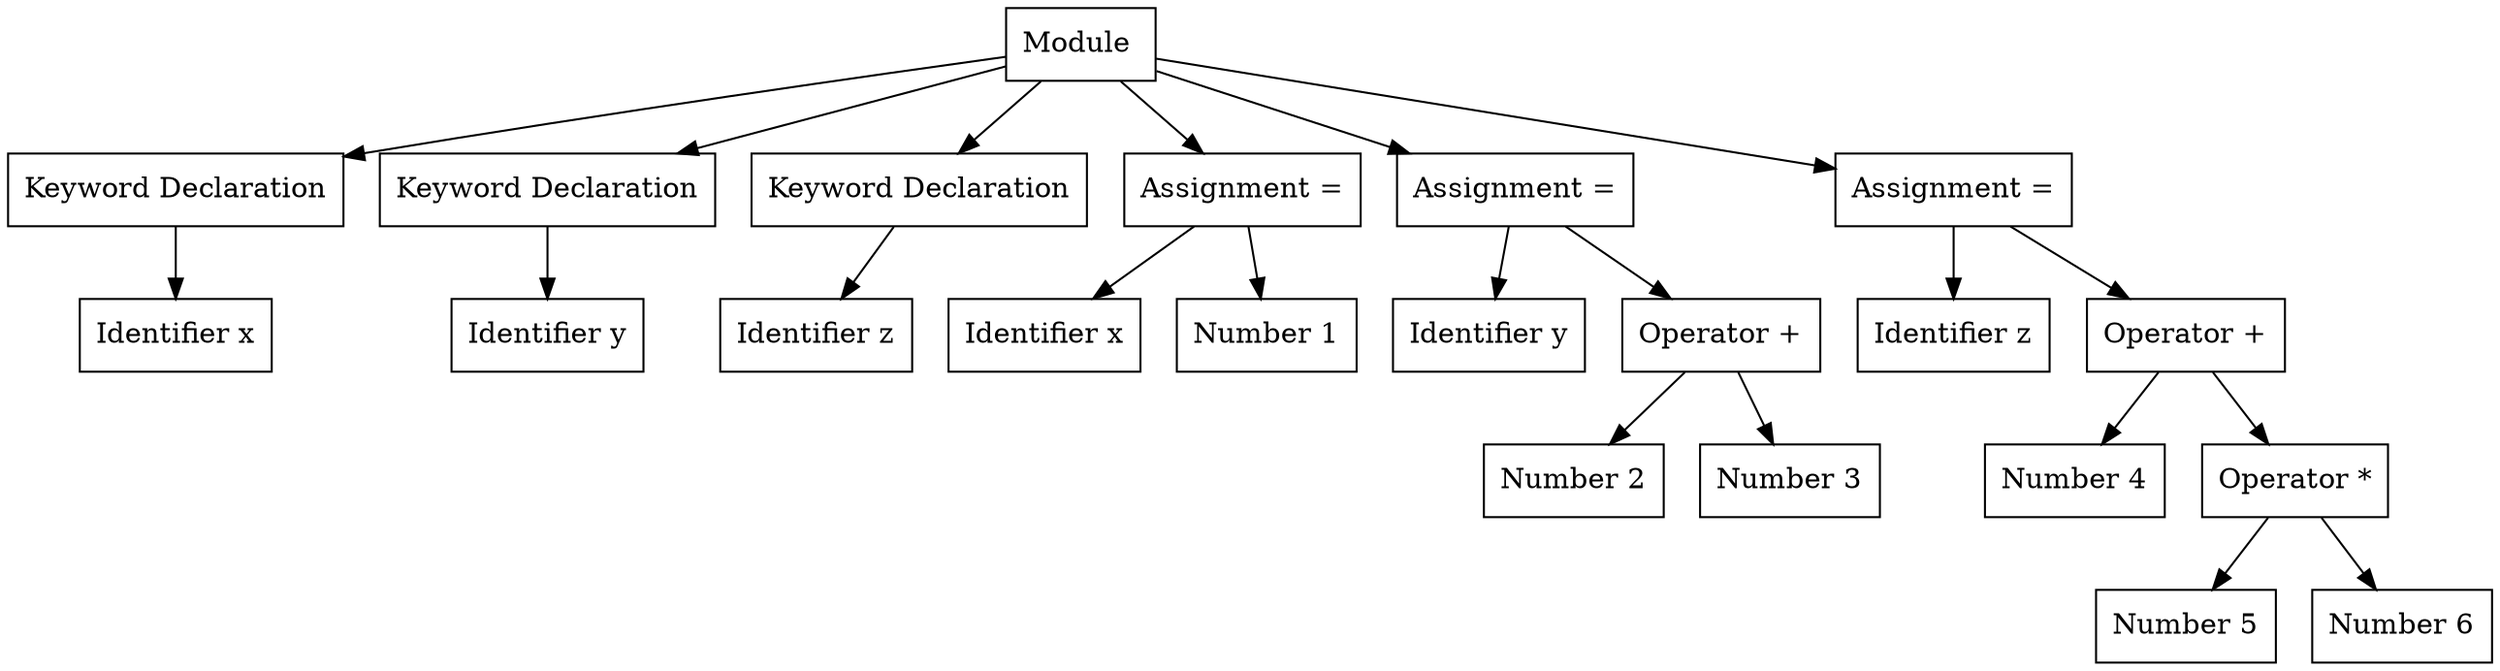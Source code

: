 digraph G {
node [shape = box];
node0 [ uuid = "5d031d62-043d-4b06-b1e6-79c28c34ad73" label = "Module " ];
node1 [ uuid = "694f92f6-a4d6-4c5d-8b1f-a65f373544e4" label = "Keyword Declaration" ];
node2 [ uuid = "49e54aea-1c2d-4f06-8744-9792ff0a8132" label = "Identifier x" ];
node1 -> node2;
node0 -> node1;
node3 [ uuid = "1d3a240a-aa85-4b71-8607-6a5be3e68efb" label = "Keyword Declaration" ];
node4 [ uuid = "9780b8c0-6aa6-42d9-88dd-ecb59fa89d33" label = "Identifier y" ];
node3 -> node4;
node0 -> node3;
node5 [ uuid = "45be282d-9ab6-4788-9621-f1c7c219316d" label = "Keyword Declaration" ];
node6 [ uuid = "d82a0776-014d-4830-a55c-6e17e90d94fa" label = "Identifier z" ];
node5 -> node6;
node0 -> node5;
node8 [ uuid = "b19d7468-1e06-41ac-ac55-92e4ec9c267b" label = "Assignment =" ];
node7 [ uuid = "c3057cc6-a727-4cc5-b050-836d9ff03761" label = "Identifier x" ];
node8 -> node7;
node9 [ uuid = "98e438cd-fbb9-45f7-aeb8-56888d1ea6a4" label = "Number 1" ];
node8 -> node9;
node0 -> node8;
node11 [ uuid = "71874c30-8566-45e4-8441-6018652b69f0" label = "Assignment =" ];
node10 [ uuid = "9cea426d-d550-41bd-91d3-f936f1e3f5e4" label = "Identifier y" ];
node11 -> node10;
node13 [ uuid = "9d1aa362-05e8-4b0d-adeb-baa75cfc7b6d" label = "Operator +" ];
node12 [ uuid = "9103970c-5167-4c15-91e6-0d7c1f795a08" label = "Number 2" ];
node13 -> node12;
node14 [ uuid = "ad277730-3a66-4e00-80a1-6314d21adfc4" label = "Number 3" ];
node13 -> node14;
node11 -> node13;
node0 -> node11;
node16 [ uuid = "b0f8ad76-c2e1-477d-a07c-d77ade25cbc9" label = "Assignment =" ];
node15 [ uuid = "31ac315e-35d4-4e99-9d9e-87ffa9b4a573" label = "Identifier z" ];
node16 -> node15;
node18 [ uuid = "f47a9b01-b8f0-40b2-a97b-08141afcf4ab" label = "Operator +" ];
node17 [ uuid = "3b7a041b-055e-4ba6-b062-8c40fe743f3d" label = "Number 4" ];
node18 -> node17;
node20 [ uuid = "41a95be9-47b7-40cf-b704-e2c056608649" label = "Operator *" ];
node19 [ uuid = "41ce28b3-5df5-4088-9534-d3c4d9d28b5f" label = "Number 5" ];
node20 -> node19;
node21 [ uuid = "953368fd-9a6e-4664-8de8-baba0bb658cf" label = "Number 6" ];
node20 -> node21;
node18 -> node20;
node16 -> node18;
node0 -> node16;
}
